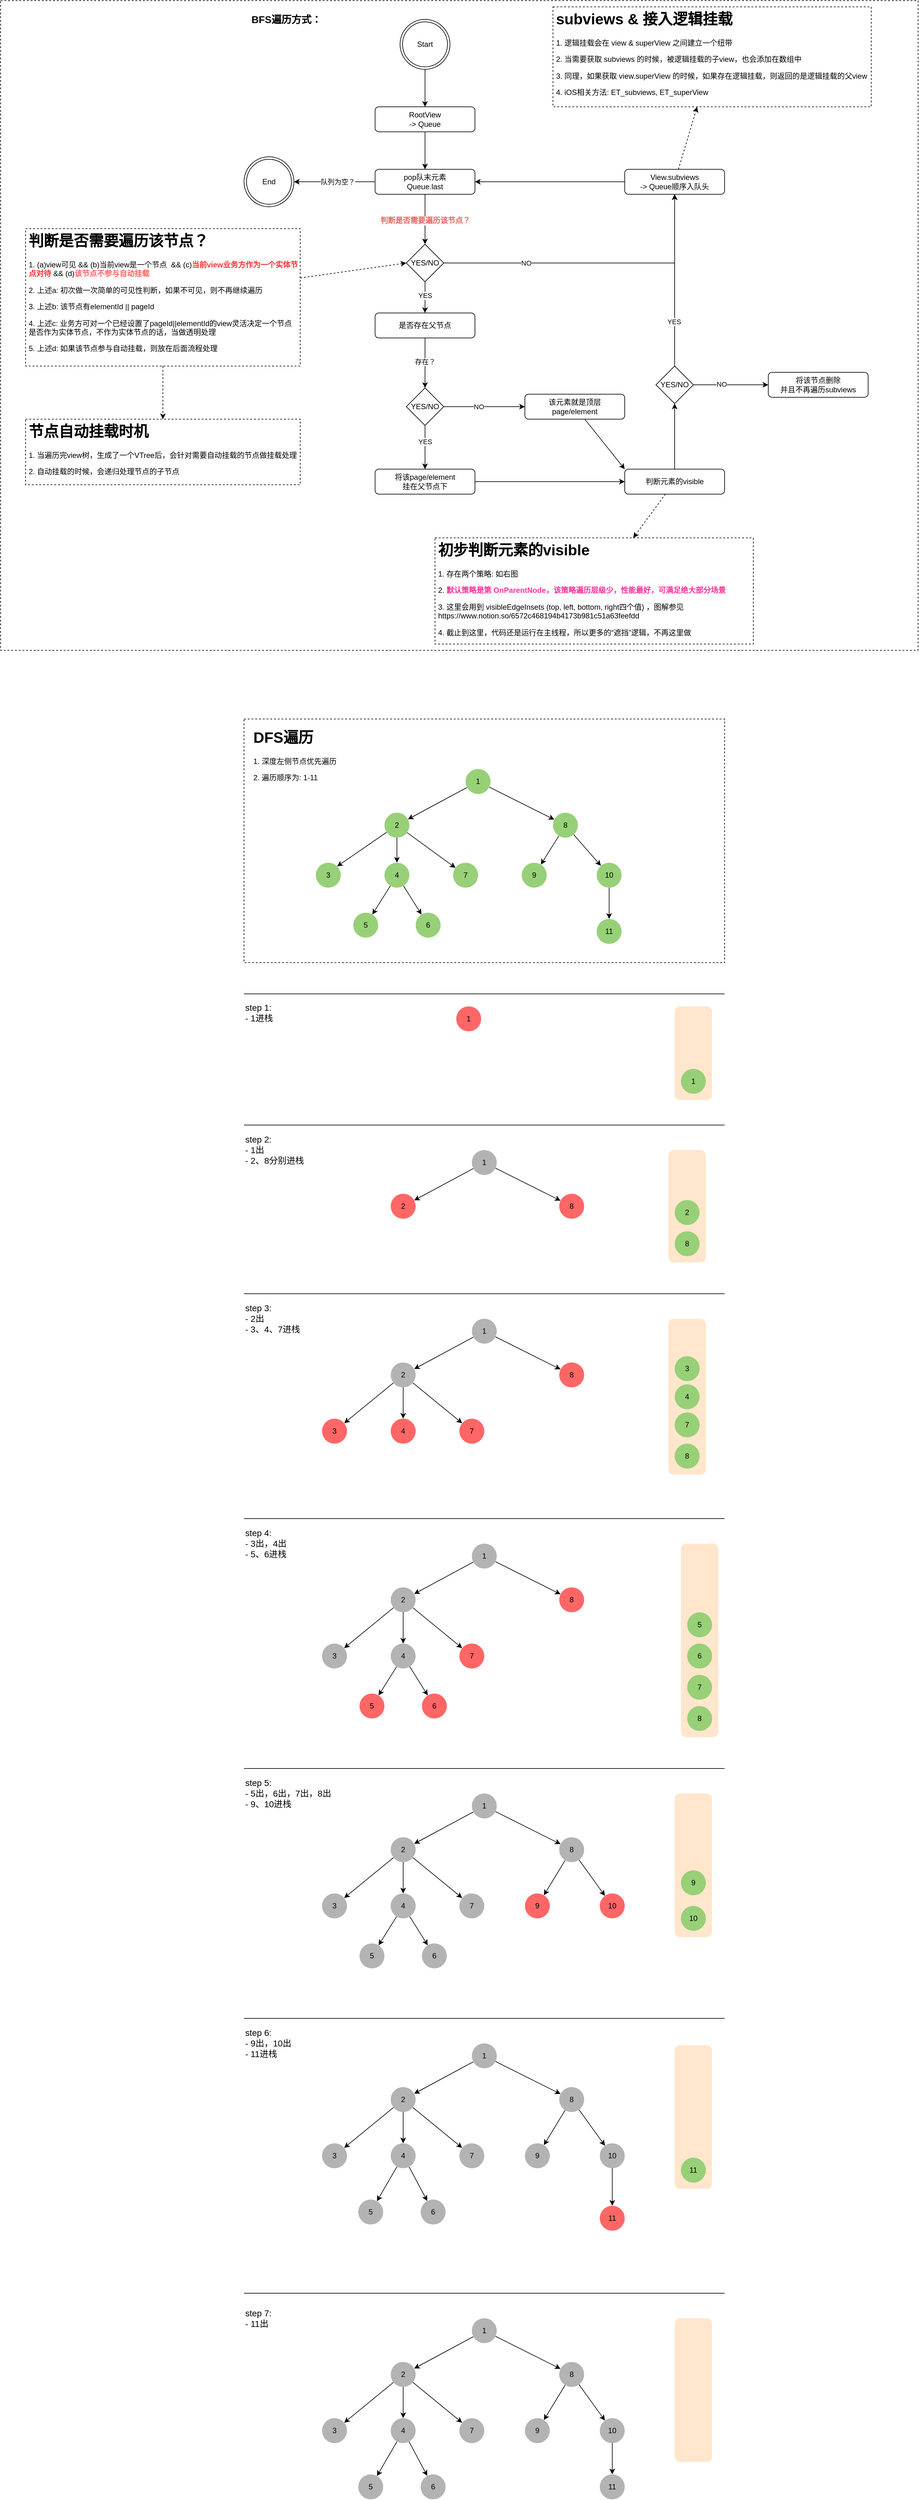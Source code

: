 <mxfile version="14.6.13" type="device"><diagram id="VYMUzPChVgCTFLQNsk6v" name="Page-1"><mxGraphModel dx="3303" dy="2355" grid="1" gridSize="10" guides="1" tooltips="1" connect="1" arrows="1" fold="1" page="1" pageScale="1" pageWidth="827" pageHeight="1169" math="0" shadow="0"><root><mxCell id="0"/><mxCell id="1" parent="0"/><mxCell id="X-afQIg4pQ0t8MWOkV9--18" value="" style="rounded=1;whiteSpace=wrap;html=1;strokeColor=none;fillColor=#FFE6CC;" parent="1" vertex="1"><mxGeometry x="730" y="2520" width="60" height="230" as="geometry"/></mxCell><mxCell id="X-afQIg4pQ0t8MWOkV9--4" value="" style="rounded=1;whiteSpace=wrap;html=1;strokeColor=none;fillColor=#FFE6CC;" parent="1" vertex="1"><mxGeometry x="740" y="2120" width="60" height="310" as="geometry"/></mxCell><mxCell id="X-afQIg4pQ0t8MWOkV9--3" value="" style="rounded=1;whiteSpace=wrap;html=1;strokeColor=none;fillColor=#FFE6CC;" parent="1" vertex="1"><mxGeometry x="720" y="1760" width="60" height="250" as="geometry"/></mxCell><mxCell id="cyA3pmxKQOGwFD6kIu9t-293" value="" style="rounded=0;whiteSpace=wrap;html=1;dashed=1;strokeColor=#000000;fillColor=none;" parent="1" vertex="1"><mxGeometry x="-350" y="-350" width="1470" height="1040" as="geometry"/></mxCell><mxCell id="cyA3pmxKQOGwFD6kIu9t-270" value="" style="rounded=0;whiteSpace=wrap;html=1;dashed=1;strokeColor=#000000;fillColor=none;" parent="1" vertex="1"><mxGeometry x="40" y="800" width="770" height="390" as="geometry"/></mxCell><mxCell id="CzlUhov0SnCZU1POkyCt-3" style="edgeStyle=orthogonalEdgeStyle;rounded=0;orthogonalLoop=1;jettySize=auto;html=1;" parent="1" source="CzlUhov0SnCZU1POkyCt-1" target="CzlUhov0SnCZU1POkyCt-2" edge="1"><mxGeometry relative="1" as="geometry"/></mxCell><mxCell id="CzlUhov0SnCZU1POkyCt-1" value="Start" style="ellipse;shape=doubleEllipse;whiteSpace=wrap;html=1;aspect=fixed;" parent="1" vertex="1"><mxGeometry x="290" y="-320" width="80" height="80" as="geometry"/></mxCell><mxCell id="CzlUhov0SnCZU1POkyCt-9" style="edgeStyle=orthogonalEdgeStyle;rounded=0;orthogonalLoop=1;jettySize=auto;html=1;" parent="1" source="CzlUhov0SnCZU1POkyCt-2" target="CzlUhov0SnCZU1POkyCt-4" edge="1"><mxGeometry relative="1" as="geometry"/></mxCell><mxCell id="CzlUhov0SnCZU1POkyCt-2" value="RootView&lt;br&gt;-&amp;gt; Queue" style="rounded=1;whiteSpace=wrap;html=1;" parent="1" vertex="1"><mxGeometry x="250" y="-180" width="160" height="40" as="geometry"/></mxCell><mxCell id="CzlUhov0SnCZU1POkyCt-7" style="edgeStyle=orthogonalEdgeStyle;rounded=0;orthogonalLoop=1;jettySize=auto;html=1;" parent="1" source="CzlUhov0SnCZU1POkyCt-4" target="CzlUhov0SnCZU1POkyCt-6" edge="1"><mxGeometry relative="1" as="geometry"/></mxCell><mxCell id="CzlUhov0SnCZU1POkyCt-8" value="&lt;span style=&quot;font-size: 12px ; font-family: &amp;#34;helvetica&amp;#34; ; background-color: rgb(248 , 249 , 250)&quot;&gt;&lt;b&gt;&lt;font color=&quot;#ea6b66&quot;&gt;判断是否需要遍历该节点？&lt;/font&gt;&lt;/b&gt;&lt;/span&gt;" style="edgeLabel;html=1;align=center;verticalAlign=middle;resizable=0;points=[];" parent="CzlUhov0SnCZU1POkyCt-7" vertex="1" connectable="0"><mxGeometry x="-0.164" y="-1" relative="1" as="geometry"><mxPoint x="1" y="8" as="offset"/></mxGeometry></mxCell><mxCell id="CzlUhov0SnCZU1POkyCt-36" style="edgeStyle=elbowEdgeStyle;rounded=0;orthogonalLoop=1;jettySize=auto;elbow=vertical;html=1;" parent="1" source="CzlUhov0SnCZU1POkyCt-4" target="CzlUhov0SnCZU1POkyCt-35" edge="1"><mxGeometry relative="1" as="geometry"/></mxCell><mxCell id="CzlUhov0SnCZU1POkyCt-37" value="队列为空？" style="edgeLabel;html=1;align=center;verticalAlign=middle;resizable=0;points=[];" parent="CzlUhov0SnCZU1POkyCt-36" vertex="1" connectable="0"><mxGeometry x="0.251" relative="1" as="geometry"><mxPoint x="21.67" y="-0.33" as="offset"/></mxGeometry></mxCell><mxCell id="CzlUhov0SnCZU1POkyCt-4" value="pop队末元素&lt;br&gt;Queue.last" style="rounded=1;whiteSpace=wrap;html=1;" parent="1" vertex="1"><mxGeometry x="250" y="-80" width="160" height="40" as="geometry"/></mxCell><mxCell id="CzlUhov0SnCZU1POkyCt-11" style="rounded=0;orthogonalLoop=1;jettySize=auto;html=1;edgeStyle=elbowEdgeStyle;elbow=vertical;entryX=0.5;entryY=0;entryDx=0;entryDy=0;" parent="1" source="CzlUhov0SnCZU1POkyCt-6" target="CzlUhov0SnCZU1POkyCt-20" edge="1"><mxGeometry relative="1" as="geometry"><mxPoint x="330" y="150" as="targetPoint"/></mxGeometry></mxCell><mxCell id="CzlUhov0SnCZU1POkyCt-12" value="YES" style="edgeLabel;html=1;align=center;verticalAlign=middle;resizable=0;points=[];" parent="CzlUhov0SnCZU1POkyCt-11" vertex="1" connectable="0"><mxGeometry x="-0.114" relative="1" as="geometry"><mxPoint as="offset"/></mxGeometry></mxCell><mxCell id="CzlUhov0SnCZU1POkyCt-52" style="edgeStyle=orthogonalEdgeStyle;rounded=0;orthogonalLoop=1;jettySize=auto;elbow=vertical;html=1;" parent="1" source="CzlUhov0SnCZU1POkyCt-6" target="CzlUhov0SnCZU1POkyCt-16" edge="1"><mxGeometry relative="1" as="geometry"/></mxCell><mxCell id="CzlUhov0SnCZU1POkyCt-53" value="NO" style="edgeLabel;html=1;align=center;verticalAlign=middle;resizable=0;points=[];" parent="CzlUhov0SnCZU1POkyCt-52" vertex="1" connectable="0"><mxGeometry x="-0.453" y="1" relative="1" as="geometry"><mxPoint y="1" as="offset"/></mxGeometry></mxCell><mxCell id="CzlUhov0SnCZU1POkyCt-6" value="YES/NO" style="rhombus;whiteSpace=wrap;html=1;" parent="1" vertex="1"><mxGeometry x="300" y="40" width="60" height="60" as="geometry"/></mxCell><mxCell id="CzlUhov0SnCZU1POkyCt-27" style="edgeStyle=elbowEdgeStyle;rounded=0;orthogonalLoop=1;jettySize=auto;elbow=vertical;html=1;" parent="1" source="CzlUhov0SnCZU1POkyCt-16" target="CzlUhov0SnCZU1POkyCt-4" edge="1"><mxGeometry relative="1" as="geometry"/></mxCell><mxCell id="cyA3pmxKQOGwFD6kIu9t-274" style="edgeStyle=none;rounded=0;orthogonalLoop=1;jettySize=auto;html=1;dashed=1;" parent="1" source="CzlUhov0SnCZU1POkyCt-16" target="cyA3pmxKQOGwFD6kIu9t-273" edge="1"><mxGeometry relative="1" as="geometry"/></mxCell><mxCell id="CzlUhov0SnCZU1POkyCt-16" value="View.subviews&lt;br&gt;-&amp;gt; Queue顺序入队头" style="rounded=1;whiteSpace=wrap;html=1;" parent="1" vertex="1"><mxGeometry x="650" y="-80" width="160" height="40" as="geometry"/></mxCell><mxCell id="CzlUhov0SnCZU1POkyCt-22" style="edgeStyle=elbowEdgeStyle;rounded=0;orthogonalLoop=1;jettySize=auto;elbow=horizontal;html=1;" parent="1" source="CzlUhov0SnCZU1POkyCt-20" target="CzlUhov0SnCZU1POkyCt-21" edge="1"><mxGeometry relative="1" as="geometry"/></mxCell><mxCell id="CzlUhov0SnCZU1POkyCt-24" value="存在？" style="edgeLabel;html=1;align=center;verticalAlign=middle;resizable=0;points=[];" parent="CzlUhov0SnCZU1POkyCt-22" vertex="1" connectable="0"><mxGeometry x="-0.276" relative="1" as="geometry"><mxPoint x="-0.03" y="8.62" as="offset"/></mxGeometry></mxCell><mxCell id="CzlUhov0SnCZU1POkyCt-20" value="是否存在父节点" style="rounded=1;whiteSpace=wrap;html=1;" parent="1" vertex="1"><mxGeometry x="250" y="150" width="160" height="40" as="geometry"/></mxCell><mxCell id="CzlUhov0SnCZU1POkyCt-26" style="edgeStyle=elbowEdgeStyle;rounded=0;orthogonalLoop=1;jettySize=auto;elbow=vertical;html=1;" parent="1" source="CzlUhov0SnCZU1POkyCt-21" target="CzlUhov0SnCZU1POkyCt-25" edge="1"><mxGeometry relative="1" as="geometry"/></mxCell><mxCell id="CzlUhov0SnCZU1POkyCt-30" value="YES" style="edgeLabel;html=1;align=center;verticalAlign=middle;resizable=0;points=[];" parent="CzlUhov0SnCZU1POkyCt-26" vertex="1" connectable="0"><mxGeometry x="-0.379" y="1" relative="1" as="geometry"><mxPoint x="-1" y="4.14" as="offset"/></mxGeometry></mxCell><mxCell id="CzlUhov0SnCZU1POkyCt-31" style="edgeStyle=elbowEdgeStyle;rounded=0;orthogonalLoop=1;jettySize=auto;elbow=vertical;html=1;" parent="1" source="CzlUhov0SnCZU1POkyCt-21" target="CzlUhov0SnCZU1POkyCt-28" edge="1"><mxGeometry relative="1" as="geometry"/></mxCell><mxCell id="CzlUhov0SnCZU1POkyCt-32" value="NO" style="edgeLabel;html=1;align=center;verticalAlign=middle;resizable=0;points=[];" parent="CzlUhov0SnCZU1POkyCt-31" vertex="1" connectable="0"><mxGeometry x="-0.149" y="-2" relative="1" as="geometry"><mxPoint y="-2" as="offset"/></mxGeometry></mxCell><mxCell id="CzlUhov0SnCZU1POkyCt-21" value="YES/NO" style="rhombus;whiteSpace=wrap;html=1;" parent="1" vertex="1"><mxGeometry x="300" y="270" width="60" height="60" as="geometry"/></mxCell><mxCell id="cyA3pmxKQOGwFD6kIu9t-277" style="edgeStyle=none;rounded=0;orthogonalLoop=1;jettySize=auto;html=1;" parent="1" source="CzlUhov0SnCZU1POkyCt-25" target="cyA3pmxKQOGwFD6kIu9t-275" edge="1"><mxGeometry relative="1" as="geometry"/></mxCell><mxCell id="CzlUhov0SnCZU1POkyCt-25" value="将该page/element&lt;br&gt;挂在父节点下" style="rounded=1;whiteSpace=wrap;html=1;" parent="1" vertex="1"><mxGeometry x="250" y="400" width="160" height="40" as="geometry"/></mxCell><mxCell id="cyA3pmxKQOGwFD6kIu9t-278" style="rounded=0;orthogonalLoop=1;jettySize=auto;html=1;entryX=0;entryY=0;entryDx=0;entryDy=0;" parent="1" source="CzlUhov0SnCZU1POkyCt-28" target="cyA3pmxKQOGwFD6kIu9t-275" edge="1"><mxGeometry relative="1" as="geometry"/></mxCell><mxCell id="CzlUhov0SnCZU1POkyCt-28" value="该元素就是顶层&lt;br&gt;page/element" style="rounded=1;whiteSpace=wrap;html=1;" parent="1" vertex="1"><mxGeometry x="490" y="280" width="160" height="40" as="geometry"/></mxCell><mxCell id="CzlUhov0SnCZU1POkyCt-35" value="End" style="ellipse;shape=doubleEllipse;whiteSpace=wrap;html=1;aspect=fixed;" parent="1" vertex="1"><mxGeometry x="40" y="-100" width="80" height="80" as="geometry"/></mxCell><mxCell id="cyA3pmxKQOGwFD6kIu9t-1" value="&lt;b&gt;&lt;font style=&quot;font-size: 16px&quot;&gt;BFS遍历方式：&lt;/font&gt;&lt;/b&gt;" style="text;html=1;strokeColor=none;fillColor=none;align=left;verticalAlign=middle;whiteSpace=wrap;rounded=0;" parent="1" vertex="1"><mxGeometry x="50" y="-340" width="140" height="40" as="geometry"/></mxCell><mxCell id="cyA3pmxKQOGwFD6kIu9t-2" value="1" style="ellipse;whiteSpace=wrap;html=1;aspect=fixed;strokeColor=none;fillColor=#FF6666;" parent="1" vertex="1"><mxGeometry x="380" y="1260" width="40" height="40" as="geometry"/></mxCell><mxCell id="cyA3pmxKQOGwFD6kIu9t-7" value="&lt;font style=&quot;font-size: 14px&quot;&gt;step 1:&amp;nbsp; &lt;br&gt;- 1进栈&lt;/font&gt;" style="text;html=1;fillColor=none;align=left;verticalAlign=middle;whiteSpace=wrap;rounded=0;dashed=1;" parent="1" vertex="1"><mxGeometry x="40" y="1250" width="140" height="40" as="geometry"/></mxCell><mxCell id="cyA3pmxKQOGwFD6kIu9t-19" style="rounded=0;orthogonalLoop=1;jettySize=auto;html=1;" parent="1" source="cyA3pmxKQOGwFD6kIu9t-8" target="cyA3pmxKQOGwFD6kIu9t-9" edge="1"><mxGeometry relative="1" as="geometry"/></mxCell><mxCell id="cyA3pmxKQOGwFD6kIu9t-20" style="edgeStyle=none;rounded=0;orthogonalLoop=1;jettySize=auto;html=1;" parent="1" source="cyA3pmxKQOGwFD6kIu9t-8" target="cyA3pmxKQOGwFD6kIu9t-10" edge="1"><mxGeometry relative="1" as="geometry"/></mxCell><mxCell id="cyA3pmxKQOGwFD6kIu9t-8" value="1" style="ellipse;whiteSpace=wrap;html=1;aspect=fixed;strokeColor=none;fillColor=#97D077;" parent="1" vertex="1"><mxGeometry x="395" y="880" width="40" height="40" as="geometry"/></mxCell><mxCell id="cyA3pmxKQOGwFD6kIu9t-21" style="edgeStyle=none;rounded=0;orthogonalLoop=1;jettySize=auto;html=1;entryX=1;entryY=0;entryDx=0;entryDy=0;" parent="1" source="cyA3pmxKQOGwFD6kIu9t-9" target="cyA3pmxKQOGwFD6kIu9t-11" edge="1"><mxGeometry relative="1" as="geometry"/></mxCell><mxCell id="cyA3pmxKQOGwFD6kIu9t-22" style="edgeStyle=none;rounded=0;orthogonalLoop=1;jettySize=auto;html=1;entryX=0.5;entryY=0;entryDx=0;entryDy=0;" parent="1" source="cyA3pmxKQOGwFD6kIu9t-9" target="cyA3pmxKQOGwFD6kIu9t-12" edge="1"><mxGeometry relative="1" as="geometry"/></mxCell><mxCell id="cyA3pmxKQOGwFD6kIu9t-23" style="edgeStyle=none;rounded=0;orthogonalLoop=1;jettySize=auto;html=1;" parent="1" source="cyA3pmxKQOGwFD6kIu9t-9" target="cyA3pmxKQOGwFD6kIu9t-13" edge="1"><mxGeometry relative="1" as="geometry"/></mxCell><mxCell id="cyA3pmxKQOGwFD6kIu9t-9" value="2" style="ellipse;whiteSpace=wrap;html=1;aspect=fixed;strokeColor=none;fillColor=#97D077;" parent="1" vertex="1"><mxGeometry x="265" y="950" width="40" height="40" as="geometry"/></mxCell><mxCell id="cyA3pmxKQOGwFD6kIu9t-24" style="edgeStyle=none;rounded=0;orthogonalLoop=1;jettySize=auto;html=1;" parent="1" source="cyA3pmxKQOGwFD6kIu9t-10" target="cyA3pmxKQOGwFD6kIu9t-14" edge="1"><mxGeometry relative="1" as="geometry"/></mxCell><mxCell id="cyA3pmxKQOGwFD6kIu9t-25" style="edgeStyle=none;rounded=0;orthogonalLoop=1;jettySize=auto;html=1;" parent="1" source="cyA3pmxKQOGwFD6kIu9t-10" target="cyA3pmxKQOGwFD6kIu9t-15" edge="1"><mxGeometry relative="1" as="geometry"/></mxCell><mxCell id="cyA3pmxKQOGwFD6kIu9t-10" value="8" style="ellipse;whiteSpace=wrap;html=1;aspect=fixed;strokeColor=none;fillColor=#97D077;" parent="1" vertex="1"><mxGeometry x="535" y="950" width="40" height="40" as="geometry"/></mxCell><mxCell id="cyA3pmxKQOGwFD6kIu9t-11" value="3" style="ellipse;whiteSpace=wrap;html=1;aspect=fixed;strokeColor=none;fillColor=#97D077;" parent="1" vertex="1"><mxGeometry x="155" y="1030" width="40" height="40" as="geometry"/></mxCell><mxCell id="cyA3pmxKQOGwFD6kIu9t-26" style="edgeStyle=none;rounded=0;orthogonalLoop=1;jettySize=auto;html=1;" parent="1" source="cyA3pmxKQOGwFD6kIu9t-12" target="cyA3pmxKQOGwFD6kIu9t-16" edge="1"><mxGeometry relative="1" as="geometry"/></mxCell><mxCell id="cyA3pmxKQOGwFD6kIu9t-28" style="edgeStyle=none;rounded=0;orthogonalLoop=1;jettySize=auto;html=1;" parent="1" source="cyA3pmxKQOGwFD6kIu9t-12" target="cyA3pmxKQOGwFD6kIu9t-17" edge="1"><mxGeometry relative="1" as="geometry"/></mxCell><mxCell id="cyA3pmxKQOGwFD6kIu9t-12" value="4" style="ellipse;whiteSpace=wrap;html=1;aspect=fixed;strokeColor=none;fillColor=#97D077;" parent="1" vertex="1"><mxGeometry x="265" y="1030" width="40" height="40" as="geometry"/></mxCell><mxCell id="cyA3pmxKQOGwFD6kIu9t-13" value="7" style="ellipse;whiteSpace=wrap;html=1;aspect=fixed;strokeColor=none;fillColor=#97D077;" parent="1" vertex="1"><mxGeometry x="375" y="1030" width="40" height="40" as="geometry"/></mxCell><mxCell id="cyA3pmxKQOGwFD6kIu9t-14" value="9" style="ellipse;whiteSpace=wrap;html=1;aspect=fixed;strokeColor=none;fillColor=#97D077;" parent="1" vertex="1"><mxGeometry x="485" y="1030" width="40" height="40" as="geometry"/></mxCell><mxCell id="cyA3pmxKQOGwFD6kIu9t-29" style="edgeStyle=none;rounded=0;orthogonalLoop=1;jettySize=auto;html=1;" parent="1" source="cyA3pmxKQOGwFD6kIu9t-15" target="cyA3pmxKQOGwFD6kIu9t-18" edge="1"><mxGeometry relative="1" as="geometry"/></mxCell><mxCell id="cyA3pmxKQOGwFD6kIu9t-15" value="10" style="ellipse;whiteSpace=wrap;html=1;aspect=fixed;strokeColor=none;fillColor=#97D077;" parent="1" vertex="1"><mxGeometry x="605" y="1030" width="40" height="40" as="geometry"/></mxCell><mxCell id="cyA3pmxKQOGwFD6kIu9t-16" value="5" style="ellipse;whiteSpace=wrap;html=1;aspect=fixed;strokeColor=none;fillColor=#97D077;" parent="1" vertex="1"><mxGeometry x="215" y="1110" width="40" height="40" as="geometry"/></mxCell><mxCell id="cyA3pmxKQOGwFD6kIu9t-17" value="6" style="ellipse;whiteSpace=wrap;html=1;aspect=fixed;strokeColor=none;fillColor=#97D077;" parent="1" vertex="1"><mxGeometry x="315" y="1110" width="40" height="40" as="geometry"/></mxCell><mxCell id="cyA3pmxKQOGwFD6kIu9t-18" value="11" style="ellipse;whiteSpace=wrap;html=1;aspect=fixed;strokeColor=none;fillColor=#97D077;" parent="1" vertex="1"><mxGeometry x="605" y="1120" width="40" height="40" as="geometry"/></mxCell><mxCell id="cyA3pmxKQOGwFD6kIu9t-30" value="" style="endArrow=none;html=1;" parent="1" edge="1"><mxGeometry width="50" height="50" relative="1" as="geometry"><mxPoint x="40" y="1240" as="sourcePoint"/><mxPoint x="810" y="1240" as="targetPoint"/></mxGeometry></mxCell><mxCell id="cyA3pmxKQOGwFD6kIu9t-32" value="" style="rounded=1;whiteSpace=wrap;html=1;strokeColor=none;fillColor=#FFE6CC;" parent="1" vertex="1"><mxGeometry x="720" y="1490" width="60" height="180" as="geometry"/></mxCell><mxCell id="cyA3pmxKQOGwFD6kIu9t-34" value="&lt;font style=&quot;font-size: 14px&quot;&gt;step 2:&amp;nbsp; &lt;br&gt;- 1出&lt;br&gt;- 2、8分别进栈&lt;/font&gt;" style="text;html=1;fillColor=none;align=left;verticalAlign=middle;whiteSpace=wrap;rounded=0;dashed=1;" parent="1" vertex="1"><mxGeometry x="40" y="1460" width="140" height="60" as="geometry"/></mxCell><mxCell id="cyA3pmxKQOGwFD6kIu9t-35" value="" style="endArrow=none;html=1;" parent="1" edge="1"><mxGeometry width="50" height="50" relative="1" as="geometry"><mxPoint x="40" y="1450" as="sourcePoint"/><mxPoint x="810" y="1450" as="targetPoint"/></mxGeometry></mxCell><mxCell id="cyA3pmxKQOGwFD6kIu9t-36" style="rounded=0;orthogonalLoop=1;jettySize=auto;html=1;" parent="1" source="cyA3pmxKQOGwFD6kIu9t-38" target="cyA3pmxKQOGwFD6kIu9t-42" edge="1"><mxGeometry relative="1" as="geometry"/></mxCell><mxCell id="cyA3pmxKQOGwFD6kIu9t-37" style="edgeStyle=none;rounded=0;orthogonalLoop=1;jettySize=auto;html=1;" parent="1" source="cyA3pmxKQOGwFD6kIu9t-38" target="cyA3pmxKQOGwFD6kIu9t-45" edge="1"><mxGeometry relative="1" as="geometry"/></mxCell><mxCell id="cyA3pmxKQOGwFD6kIu9t-38" value="1" style="ellipse;whiteSpace=wrap;html=1;aspect=fixed;strokeColor=none;fillColor=#B3B3B3;" parent="1" vertex="1"><mxGeometry x="405" y="1490" width="40" height="40" as="geometry"/></mxCell><mxCell id="cyA3pmxKQOGwFD6kIu9t-42" value="2" style="ellipse;whiteSpace=wrap;html=1;aspect=fixed;strokeColor=none;fillColor=#FF6666;" parent="1" vertex="1"><mxGeometry x="275" y="1560" width="40" height="40" as="geometry"/></mxCell><mxCell id="cyA3pmxKQOGwFD6kIu9t-45" value="8" style="ellipse;whiteSpace=wrap;html=1;aspect=fixed;strokeColor=none;fillColor=#FF6666;" parent="1" vertex="1"><mxGeometry x="545" y="1560" width="40" height="40" as="geometry"/></mxCell><mxCell id="cyA3pmxKQOGwFD6kIu9t-57" value="2" style="ellipse;whiteSpace=wrap;html=1;aspect=fixed;strokeColor=none;fillColor=#97D077;" parent="1" vertex="1"><mxGeometry x="730" y="1570" width="40" height="40" as="geometry"/></mxCell><mxCell id="cyA3pmxKQOGwFD6kIu9t-58" value="8" style="ellipse;whiteSpace=wrap;html=1;aspect=fixed;strokeColor=none;fillColor=#97D077;" parent="1" vertex="1"><mxGeometry x="730" y="1620" width="40" height="40" as="geometry"/></mxCell><mxCell id="cyA3pmxKQOGwFD6kIu9t-60" value="&lt;font style=&quot;font-size: 14px&quot;&gt;step 3:&amp;nbsp; &lt;br&gt;- 2出&lt;br&gt;- 3、4、7进栈&lt;/font&gt;" style="text;html=1;fillColor=none;align=left;verticalAlign=middle;whiteSpace=wrap;rounded=0;dashed=1;" parent="1" vertex="1"><mxGeometry x="40" y="1730" width="140" height="60" as="geometry"/></mxCell><mxCell id="cyA3pmxKQOGwFD6kIu9t-61" value="" style="endArrow=none;html=1;" parent="1" edge="1"><mxGeometry width="50" height="50" relative="1" as="geometry"><mxPoint x="40" y="1720" as="sourcePoint"/><mxPoint x="810" y="1720" as="targetPoint"/></mxGeometry></mxCell><mxCell id="cyA3pmxKQOGwFD6kIu9t-62" style="rounded=0;orthogonalLoop=1;jettySize=auto;html=1;" parent="1" source="cyA3pmxKQOGwFD6kIu9t-64" target="cyA3pmxKQOGwFD6kIu9t-65" edge="1"><mxGeometry relative="1" as="geometry"/></mxCell><mxCell id="cyA3pmxKQOGwFD6kIu9t-63" style="edgeStyle=none;rounded=0;orthogonalLoop=1;jettySize=auto;html=1;" parent="1" source="cyA3pmxKQOGwFD6kIu9t-64" target="cyA3pmxKQOGwFD6kIu9t-66" edge="1"><mxGeometry relative="1" as="geometry"/></mxCell><mxCell id="cyA3pmxKQOGwFD6kIu9t-64" value="1" style="ellipse;whiteSpace=wrap;html=1;aspect=fixed;strokeColor=none;fillColor=#B3B3B3;" parent="1" vertex="1"><mxGeometry x="405" y="1760" width="40" height="40" as="geometry"/></mxCell><mxCell id="cyA3pmxKQOGwFD6kIu9t-72" style="edgeStyle=none;rounded=0;orthogonalLoop=1;jettySize=auto;html=1;" parent="1" source="cyA3pmxKQOGwFD6kIu9t-65" target="cyA3pmxKQOGwFD6kIu9t-70" edge="1"><mxGeometry relative="1" as="geometry"/></mxCell><mxCell id="cyA3pmxKQOGwFD6kIu9t-73" style="edgeStyle=none;rounded=0;orthogonalLoop=1;jettySize=auto;html=1;" parent="1" source="cyA3pmxKQOGwFD6kIu9t-65" target="cyA3pmxKQOGwFD6kIu9t-69" edge="1"><mxGeometry relative="1" as="geometry"/></mxCell><mxCell id="cyA3pmxKQOGwFD6kIu9t-74" style="edgeStyle=none;rounded=0;orthogonalLoop=1;jettySize=auto;html=1;" parent="1" source="cyA3pmxKQOGwFD6kIu9t-65" target="cyA3pmxKQOGwFD6kIu9t-71" edge="1"><mxGeometry relative="1" as="geometry"/></mxCell><mxCell id="cyA3pmxKQOGwFD6kIu9t-65" value="2" style="ellipse;whiteSpace=wrap;html=1;aspect=fixed;strokeColor=none;fillColor=#B3B3B3;" parent="1" vertex="1"><mxGeometry x="275" y="1830" width="40" height="40" as="geometry"/></mxCell><mxCell id="cyA3pmxKQOGwFD6kIu9t-66" value="8" style="ellipse;whiteSpace=wrap;html=1;aspect=fixed;strokeColor=none;fillColor=#FF6666;" parent="1" vertex="1"><mxGeometry x="545" y="1830" width="40" height="40" as="geometry"/></mxCell><mxCell id="cyA3pmxKQOGwFD6kIu9t-68" value="8" style="ellipse;whiteSpace=wrap;html=1;aspect=fixed;strokeColor=none;fillColor=#97D077;" parent="1" vertex="1"><mxGeometry x="730" y="1960" width="40" height="40" as="geometry"/></mxCell><mxCell id="cyA3pmxKQOGwFD6kIu9t-69" value="3" style="ellipse;whiteSpace=wrap;html=1;aspect=fixed;strokeColor=none;fillColor=#FF6666;" parent="1" vertex="1"><mxGeometry x="165" y="1920" width="40" height="40" as="geometry"/></mxCell><mxCell id="cyA3pmxKQOGwFD6kIu9t-70" value="4" style="ellipse;whiteSpace=wrap;html=1;aspect=fixed;strokeColor=none;fillColor=#FF6666;" parent="1" vertex="1"><mxGeometry x="275" y="1920" width="40" height="40" as="geometry"/></mxCell><mxCell id="cyA3pmxKQOGwFD6kIu9t-71" value="7" style="ellipse;whiteSpace=wrap;html=1;aspect=fixed;strokeColor=none;fillColor=#FF6666;" parent="1" vertex="1"><mxGeometry x="385" y="1920" width="40" height="40" as="geometry"/></mxCell><mxCell id="cyA3pmxKQOGwFD6kIu9t-75" value="3" style="ellipse;whiteSpace=wrap;html=1;aspect=fixed;strokeColor=none;fillColor=#97D077;" parent="1" vertex="1"><mxGeometry x="730" y="1820" width="40" height="40" as="geometry"/></mxCell><mxCell id="cyA3pmxKQOGwFD6kIu9t-76" value="4" style="ellipse;whiteSpace=wrap;html=1;aspect=fixed;strokeColor=none;fillColor=#97D077;" parent="1" vertex="1"><mxGeometry x="730" y="1865" width="40" height="40" as="geometry"/></mxCell><mxCell id="cyA3pmxKQOGwFD6kIu9t-77" value="7" style="ellipse;whiteSpace=wrap;html=1;aspect=fixed;strokeColor=none;fillColor=#97D077;" parent="1" vertex="1"><mxGeometry x="730" y="1910" width="40" height="40" as="geometry"/></mxCell><mxCell id="cyA3pmxKQOGwFD6kIu9t-80" value="&lt;font style=&quot;font-size: 14px&quot;&gt;step 4:&amp;nbsp; &lt;br&gt;- 3出，4出&lt;br&gt;- 5、6进栈&lt;/font&gt;" style="text;html=1;fillColor=none;align=left;verticalAlign=middle;whiteSpace=wrap;rounded=0;dashed=1;" parent="1" vertex="1"><mxGeometry x="40" y="2090" width="140" height="60" as="geometry"/></mxCell><mxCell id="cyA3pmxKQOGwFD6kIu9t-81" value="" style="endArrow=none;html=1;" parent="1" edge="1"><mxGeometry width="50" height="50" relative="1" as="geometry"><mxPoint x="40" y="2080" as="sourcePoint"/><mxPoint x="810" y="2080" as="targetPoint"/></mxGeometry></mxCell><mxCell id="cyA3pmxKQOGwFD6kIu9t-82" style="rounded=0;orthogonalLoop=1;jettySize=auto;html=1;" parent="1" source="cyA3pmxKQOGwFD6kIu9t-84" target="cyA3pmxKQOGwFD6kIu9t-88" edge="1"><mxGeometry relative="1" as="geometry"/></mxCell><mxCell id="cyA3pmxKQOGwFD6kIu9t-83" style="edgeStyle=none;rounded=0;orthogonalLoop=1;jettySize=auto;html=1;" parent="1" source="cyA3pmxKQOGwFD6kIu9t-84" target="cyA3pmxKQOGwFD6kIu9t-89" edge="1"><mxGeometry relative="1" as="geometry"/></mxCell><mxCell id="cyA3pmxKQOGwFD6kIu9t-84" value="1" style="ellipse;whiteSpace=wrap;html=1;aspect=fixed;strokeColor=none;fillColor=#B3B3B3;" parent="1" vertex="1"><mxGeometry x="405" y="2120" width="40" height="40" as="geometry"/></mxCell><mxCell id="cyA3pmxKQOGwFD6kIu9t-85" style="edgeStyle=none;rounded=0;orthogonalLoop=1;jettySize=auto;html=1;" parent="1" source="cyA3pmxKQOGwFD6kIu9t-88" target="cyA3pmxKQOGwFD6kIu9t-92" edge="1"><mxGeometry relative="1" as="geometry"/></mxCell><mxCell id="cyA3pmxKQOGwFD6kIu9t-86" style="edgeStyle=none;rounded=0;orthogonalLoop=1;jettySize=auto;html=1;" parent="1" source="cyA3pmxKQOGwFD6kIu9t-88" target="cyA3pmxKQOGwFD6kIu9t-91" edge="1"><mxGeometry relative="1" as="geometry"/></mxCell><mxCell id="cyA3pmxKQOGwFD6kIu9t-87" style="edgeStyle=none;rounded=0;orthogonalLoop=1;jettySize=auto;html=1;" parent="1" source="cyA3pmxKQOGwFD6kIu9t-88" target="cyA3pmxKQOGwFD6kIu9t-93" edge="1"><mxGeometry relative="1" as="geometry"/></mxCell><mxCell id="cyA3pmxKQOGwFD6kIu9t-88" value="2" style="ellipse;whiteSpace=wrap;html=1;aspect=fixed;strokeColor=none;fillColor=#B3B3B3;" parent="1" vertex="1"><mxGeometry x="275" y="2190" width="40" height="40" as="geometry"/></mxCell><mxCell id="cyA3pmxKQOGwFD6kIu9t-89" value="8" style="ellipse;whiteSpace=wrap;html=1;aspect=fixed;strokeColor=none;fillColor=#FF6666;" parent="1" vertex="1"><mxGeometry x="545" y="2190" width="40" height="40" as="geometry"/></mxCell><mxCell id="cyA3pmxKQOGwFD6kIu9t-91" value="3" style="ellipse;whiteSpace=wrap;html=1;aspect=fixed;strokeColor=none;fillColor=#B3B3B3;" parent="1" vertex="1"><mxGeometry x="165" y="2280" width="40" height="40" as="geometry"/></mxCell><mxCell id="X-afQIg4pQ0t8MWOkV9--7" style="rounded=0;orthogonalLoop=1;jettySize=auto;html=1;" parent="1" source="cyA3pmxKQOGwFD6kIu9t-92" target="X-afQIg4pQ0t8MWOkV9--5" edge="1"><mxGeometry relative="1" as="geometry"/></mxCell><mxCell id="X-afQIg4pQ0t8MWOkV9--8" style="edgeStyle=none;rounded=0;orthogonalLoop=1;jettySize=auto;html=1;" parent="1" source="cyA3pmxKQOGwFD6kIu9t-92" target="X-afQIg4pQ0t8MWOkV9--6" edge="1"><mxGeometry relative="1" as="geometry"/></mxCell><mxCell id="cyA3pmxKQOGwFD6kIu9t-92" value="4" style="ellipse;whiteSpace=wrap;html=1;aspect=fixed;strokeColor=none;fillColor=#B3B3B3;" parent="1" vertex="1"><mxGeometry x="275" y="2280" width="40" height="40" as="geometry"/></mxCell><mxCell id="cyA3pmxKQOGwFD6kIu9t-93" value="7" style="ellipse;whiteSpace=wrap;html=1;aspect=fixed;strokeColor=none;fillColor=#FF6666;" parent="1" vertex="1"><mxGeometry x="385" y="2280" width="40" height="40" as="geometry"/></mxCell><mxCell id="cyA3pmxKQOGwFD6kIu9t-96" value="7" style="ellipse;whiteSpace=wrap;html=1;aspect=fixed;strokeColor=none;fillColor=#97D077;" parent="1" vertex="1"><mxGeometry x="750" y="2330" width="40" height="40" as="geometry"/></mxCell><mxCell id="cyA3pmxKQOGwFD6kIu9t-106" value="6" style="ellipse;whiteSpace=wrap;html=1;aspect=fixed;strokeColor=none;fillColor=#97D077;" parent="1" vertex="1"><mxGeometry x="750" y="2280" width="40" height="40" as="geometry"/></mxCell><mxCell id="cyA3pmxKQOGwFD6kIu9t-107" value="5" style="ellipse;whiteSpace=wrap;html=1;aspect=fixed;strokeColor=none;fillColor=#97D077;" parent="1" vertex="1"><mxGeometry x="750" y="2230" width="40" height="40" as="geometry"/></mxCell><mxCell id="cyA3pmxKQOGwFD6kIu9t-109" value="&lt;font style=&quot;font-size: 14px&quot;&gt;step 5:&amp;nbsp; &lt;br&gt;- 5出，6出，7出，8出&lt;br&gt;- 9、10进栈&lt;br&gt;&lt;/font&gt;" style="text;html=1;fillColor=none;align=left;verticalAlign=middle;whiteSpace=wrap;rounded=0;dashed=1;" parent="1" vertex="1"><mxGeometry x="40" y="2490" width="190" height="60" as="geometry"/></mxCell><mxCell id="cyA3pmxKQOGwFD6kIu9t-110" value="" style="endArrow=none;html=1;" parent="1" edge="1"><mxGeometry width="50" height="50" relative="1" as="geometry"><mxPoint x="40" y="2480" as="sourcePoint"/><mxPoint x="810" y="2480" as="targetPoint"/></mxGeometry></mxCell><mxCell id="cyA3pmxKQOGwFD6kIu9t-111" style="rounded=0;orthogonalLoop=1;jettySize=auto;html=1;" parent="1" source="cyA3pmxKQOGwFD6kIu9t-113" target="cyA3pmxKQOGwFD6kIu9t-117" edge="1"><mxGeometry relative="1" as="geometry"/></mxCell><mxCell id="cyA3pmxKQOGwFD6kIu9t-112" style="edgeStyle=none;rounded=0;orthogonalLoop=1;jettySize=auto;html=1;" parent="1" source="cyA3pmxKQOGwFD6kIu9t-113" target="cyA3pmxKQOGwFD6kIu9t-120" edge="1"><mxGeometry relative="1" as="geometry"/></mxCell><mxCell id="cyA3pmxKQOGwFD6kIu9t-113" value="1" style="ellipse;whiteSpace=wrap;html=1;aspect=fixed;strokeColor=none;fillColor=#B3B3B3;" parent="1" vertex="1"><mxGeometry x="405" y="2520" width="40" height="40" as="geometry"/></mxCell><mxCell id="cyA3pmxKQOGwFD6kIu9t-114" style="edgeStyle=none;rounded=0;orthogonalLoop=1;jettySize=auto;html=1;" parent="1" source="cyA3pmxKQOGwFD6kIu9t-117" target="cyA3pmxKQOGwFD6kIu9t-122" edge="1"><mxGeometry relative="1" as="geometry"/></mxCell><mxCell id="cyA3pmxKQOGwFD6kIu9t-115" style="edgeStyle=none;rounded=0;orthogonalLoop=1;jettySize=auto;html=1;" parent="1" source="cyA3pmxKQOGwFD6kIu9t-117" target="cyA3pmxKQOGwFD6kIu9t-121" edge="1"><mxGeometry relative="1" as="geometry"/></mxCell><mxCell id="cyA3pmxKQOGwFD6kIu9t-116" style="edgeStyle=none;rounded=0;orthogonalLoop=1;jettySize=auto;html=1;" parent="1" source="cyA3pmxKQOGwFD6kIu9t-117" target="cyA3pmxKQOGwFD6kIu9t-123" edge="1"><mxGeometry relative="1" as="geometry"/></mxCell><mxCell id="cyA3pmxKQOGwFD6kIu9t-117" value="2" style="ellipse;whiteSpace=wrap;html=1;aspect=fixed;strokeColor=none;fillColor=#B3B3B3;" parent="1" vertex="1"><mxGeometry x="275" y="2590" width="40" height="40" as="geometry"/></mxCell><mxCell id="cyA3pmxKQOGwFD6kIu9t-118" style="edgeStyle=none;rounded=0;orthogonalLoop=1;jettySize=auto;html=1;" parent="1" source="cyA3pmxKQOGwFD6kIu9t-120" target="cyA3pmxKQOGwFD6kIu9t-127" edge="1"><mxGeometry relative="1" as="geometry"/></mxCell><mxCell id="cyA3pmxKQOGwFD6kIu9t-119" style="edgeStyle=none;rounded=0;orthogonalLoop=1;jettySize=auto;html=1;" parent="1" source="cyA3pmxKQOGwFD6kIu9t-120" target="cyA3pmxKQOGwFD6kIu9t-128" edge="1"><mxGeometry relative="1" as="geometry"/></mxCell><mxCell id="cyA3pmxKQOGwFD6kIu9t-120" value="8" style="ellipse;whiteSpace=wrap;html=1;aspect=fixed;strokeColor=none;fillColor=#B3B3B3;" parent="1" vertex="1"><mxGeometry x="545" y="2590" width="40" height="40" as="geometry"/></mxCell><mxCell id="cyA3pmxKQOGwFD6kIu9t-121" value="3" style="ellipse;whiteSpace=wrap;html=1;aspect=fixed;strokeColor=none;fillColor=#B3B3B3;" parent="1" vertex="1"><mxGeometry x="165" y="2680" width="40" height="40" as="geometry"/></mxCell><mxCell id="X-afQIg4pQ0t8MWOkV9--16" style="edgeStyle=none;rounded=0;orthogonalLoop=1;jettySize=auto;html=1;" parent="1" source="cyA3pmxKQOGwFD6kIu9t-122" target="X-afQIg4pQ0t8MWOkV9--14" edge="1"><mxGeometry relative="1" as="geometry"/></mxCell><mxCell id="X-afQIg4pQ0t8MWOkV9--17" style="edgeStyle=none;rounded=0;orthogonalLoop=1;jettySize=auto;html=1;" parent="1" source="cyA3pmxKQOGwFD6kIu9t-122" target="X-afQIg4pQ0t8MWOkV9--15" edge="1"><mxGeometry relative="1" as="geometry"/></mxCell><mxCell id="cyA3pmxKQOGwFD6kIu9t-122" value="4" style="ellipse;whiteSpace=wrap;html=1;aspect=fixed;strokeColor=none;fillColor=#B3B3B3;" parent="1" vertex="1"><mxGeometry x="275" y="2680" width="40" height="40" as="geometry"/></mxCell><mxCell id="cyA3pmxKQOGwFD6kIu9t-123" value="7" style="ellipse;whiteSpace=wrap;html=1;aspect=fixed;strokeColor=none;fillColor=#B3B3B3;" parent="1" vertex="1"><mxGeometry x="385" y="2680" width="40" height="40" as="geometry"/></mxCell><mxCell id="cyA3pmxKQOGwFD6kIu9t-127" value="9" style="ellipse;whiteSpace=wrap;html=1;aspect=fixed;strokeColor=none;fillColor=#FF6666;" parent="1" vertex="1"><mxGeometry x="490" y="2680" width="40" height="40" as="geometry"/></mxCell><mxCell id="cyA3pmxKQOGwFD6kIu9t-128" value="10" style="ellipse;whiteSpace=wrap;html=1;aspect=fixed;strokeColor=none;fillColor=#FF6666;" parent="1" vertex="1"><mxGeometry x="610" y="2680" width="40" height="40" as="geometry"/></mxCell><mxCell id="cyA3pmxKQOGwFD6kIu9t-129" value="9" style="ellipse;whiteSpace=wrap;html=1;aspect=fixed;strokeColor=none;fillColor=#97D077;" parent="1" vertex="1"><mxGeometry x="740" y="2643" width="40" height="40" as="geometry"/></mxCell><mxCell id="cyA3pmxKQOGwFD6kIu9t-130" value="10" style="ellipse;whiteSpace=wrap;html=1;aspect=fixed;strokeColor=none;fillColor=#97D077;" parent="1" vertex="1"><mxGeometry x="740" y="2700" width="40" height="40" as="geometry"/></mxCell><mxCell id="cyA3pmxKQOGwFD6kIu9t-132" value="&lt;font style=&quot;font-size: 14px&quot;&gt;step 6:&amp;nbsp; &lt;br&gt;- 9出，10出&lt;br&gt;- 11进栈&lt;br&gt;&lt;/font&gt;" style="text;html=1;fillColor=none;align=left;verticalAlign=middle;whiteSpace=wrap;rounded=0;dashed=1;" parent="1" vertex="1"><mxGeometry x="40" y="2890" width="140" height="60" as="geometry"/></mxCell><mxCell id="cyA3pmxKQOGwFD6kIu9t-133" value="" style="endArrow=none;html=1;" parent="1" edge="1"><mxGeometry width="50" height="50" relative="1" as="geometry"><mxPoint x="40" y="2880" as="sourcePoint"/><mxPoint x="810" y="2880" as="targetPoint"/></mxGeometry></mxCell><mxCell id="cyA3pmxKQOGwFD6kIu9t-134" style="rounded=0;orthogonalLoop=1;jettySize=auto;html=1;" parent="1" source="cyA3pmxKQOGwFD6kIu9t-136" target="cyA3pmxKQOGwFD6kIu9t-140" edge="1"><mxGeometry relative="1" as="geometry"/></mxCell><mxCell id="cyA3pmxKQOGwFD6kIu9t-135" style="edgeStyle=none;rounded=0;orthogonalLoop=1;jettySize=auto;html=1;" parent="1" source="cyA3pmxKQOGwFD6kIu9t-136" target="cyA3pmxKQOGwFD6kIu9t-143" edge="1"><mxGeometry relative="1" as="geometry"/></mxCell><mxCell id="cyA3pmxKQOGwFD6kIu9t-136" value="1" style="ellipse;whiteSpace=wrap;html=1;aspect=fixed;strokeColor=none;fillColor=#B3B3B3;" parent="1" vertex="1"><mxGeometry x="405" y="2920" width="40" height="40" as="geometry"/></mxCell><mxCell id="cyA3pmxKQOGwFD6kIu9t-137" style="edgeStyle=none;rounded=0;orthogonalLoop=1;jettySize=auto;html=1;" parent="1" source="cyA3pmxKQOGwFD6kIu9t-140" target="cyA3pmxKQOGwFD6kIu9t-145" edge="1"><mxGeometry relative="1" as="geometry"/></mxCell><mxCell id="cyA3pmxKQOGwFD6kIu9t-138" style="edgeStyle=none;rounded=0;orthogonalLoop=1;jettySize=auto;html=1;" parent="1" source="cyA3pmxKQOGwFD6kIu9t-140" target="cyA3pmxKQOGwFD6kIu9t-144" edge="1"><mxGeometry relative="1" as="geometry"/></mxCell><mxCell id="cyA3pmxKQOGwFD6kIu9t-139" style="edgeStyle=none;rounded=0;orthogonalLoop=1;jettySize=auto;html=1;" parent="1" source="cyA3pmxKQOGwFD6kIu9t-140" target="cyA3pmxKQOGwFD6kIu9t-146" edge="1"><mxGeometry relative="1" as="geometry"/></mxCell><mxCell id="cyA3pmxKQOGwFD6kIu9t-140" value="2" style="ellipse;whiteSpace=wrap;html=1;aspect=fixed;strokeColor=none;fillColor=#B3B3B3;" parent="1" vertex="1"><mxGeometry x="275" y="2990" width="40" height="40" as="geometry"/></mxCell><mxCell id="cyA3pmxKQOGwFD6kIu9t-141" style="edgeStyle=none;rounded=0;orthogonalLoop=1;jettySize=auto;html=1;" parent="1" source="cyA3pmxKQOGwFD6kIu9t-143" target="cyA3pmxKQOGwFD6kIu9t-149" edge="1"><mxGeometry relative="1" as="geometry"/></mxCell><mxCell id="cyA3pmxKQOGwFD6kIu9t-142" style="edgeStyle=none;rounded=0;orthogonalLoop=1;jettySize=auto;html=1;" parent="1" source="cyA3pmxKQOGwFD6kIu9t-143" target="cyA3pmxKQOGwFD6kIu9t-150" edge="1"><mxGeometry relative="1" as="geometry"/></mxCell><mxCell id="cyA3pmxKQOGwFD6kIu9t-143" value="8" style="ellipse;whiteSpace=wrap;html=1;aspect=fixed;strokeColor=none;fillColor=#B3B3B3;" parent="1" vertex="1"><mxGeometry x="545" y="2990" width="40" height="40" as="geometry"/></mxCell><mxCell id="cyA3pmxKQOGwFD6kIu9t-144" value="3" style="ellipse;whiteSpace=wrap;html=1;aspect=fixed;strokeColor=none;fillColor=#B3B3B3;" parent="1" vertex="1"><mxGeometry x="165" y="3080" width="40" height="40" as="geometry"/></mxCell><mxCell id="cyA3pmxKQOGwFD6kIu9t-156" style="edgeStyle=none;rounded=0;orthogonalLoop=1;jettySize=auto;html=1;" parent="1" source="cyA3pmxKQOGwFD6kIu9t-145" target="cyA3pmxKQOGwFD6kIu9t-153" edge="1"><mxGeometry relative="1" as="geometry"/></mxCell><mxCell id="cyA3pmxKQOGwFD6kIu9t-157" style="edgeStyle=none;rounded=0;orthogonalLoop=1;jettySize=auto;html=1;" parent="1" source="cyA3pmxKQOGwFD6kIu9t-145" target="cyA3pmxKQOGwFD6kIu9t-154" edge="1"><mxGeometry relative="1" as="geometry"/></mxCell><mxCell id="cyA3pmxKQOGwFD6kIu9t-145" value="4" style="ellipse;whiteSpace=wrap;html=1;aspect=fixed;strokeColor=none;fillColor=#B3B3B3;" parent="1" vertex="1"><mxGeometry x="275" y="3080" width="40" height="40" as="geometry"/></mxCell><mxCell id="cyA3pmxKQOGwFD6kIu9t-146" value="7" style="ellipse;whiteSpace=wrap;html=1;aspect=fixed;strokeColor=none;fillColor=#B3B3B3;" parent="1" vertex="1"><mxGeometry x="385" y="3080" width="40" height="40" as="geometry"/></mxCell><mxCell id="cyA3pmxKQOGwFD6kIu9t-149" value="9" style="ellipse;whiteSpace=wrap;html=1;aspect=fixed;strokeColor=none;fillColor=#B3B3B3;" parent="1" vertex="1"><mxGeometry x="490" y="3080" width="40" height="40" as="geometry"/></mxCell><mxCell id="X-afQIg4pQ0t8MWOkV9--22" style="edgeStyle=none;rounded=0;orthogonalLoop=1;jettySize=auto;html=1;" parent="1" source="cyA3pmxKQOGwFD6kIu9t-150" target="X-afQIg4pQ0t8MWOkV9--21" edge="1"><mxGeometry relative="1" as="geometry"/></mxCell><mxCell id="cyA3pmxKQOGwFD6kIu9t-150" value="10" style="ellipse;whiteSpace=wrap;html=1;aspect=fixed;strokeColor=none;fillColor=#B3B3B3;" parent="1" vertex="1"><mxGeometry x="610" y="3080" width="40" height="40" as="geometry"/></mxCell><mxCell id="cyA3pmxKQOGwFD6kIu9t-153" value="5" style="ellipse;whiteSpace=wrap;html=1;aspect=fixed;strokeColor=none;fillColor=#B3B3B3;" parent="1" vertex="1"><mxGeometry x="223" y="3170" width="40" height="40" as="geometry"/></mxCell><mxCell id="cyA3pmxKQOGwFD6kIu9t-154" value="6" style="ellipse;whiteSpace=wrap;html=1;aspect=fixed;strokeColor=none;fillColor=#B3B3B3;" parent="1" vertex="1"><mxGeometry x="323" y="3170" width="40" height="40" as="geometry"/></mxCell><mxCell id="cyA3pmxKQOGwFD6kIu9t-244" value="&lt;font style=&quot;font-size: 14px&quot;&gt;step 7:&amp;nbsp; &lt;br&gt;- 11出&lt;br&gt;&lt;/font&gt;" style="text;html=1;fillColor=none;align=left;verticalAlign=middle;whiteSpace=wrap;rounded=0;dashed=1;" parent="1" vertex="1"><mxGeometry x="40" y="3330" width="140" height="60" as="geometry"/></mxCell><mxCell id="cyA3pmxKQOGwFD6kIu9t-245" value="" style="endArrow=none;html=1;" parent="1" edge="1"><mxGeometry width="50" height="50" relative="1" as="geometry"><mxPoint x="40" y="3320" as="sourcePoint"/><mxPoint x="810" y="3320" as="targetPoint"/></mxGeometry></mxCell><mxCell id="cyA3pmxKQOGwFD6kIu9t-246" style="rounded=0;orthogonalLoop=1;jettySize=auto;html=1;" parent="1" source="cyA3pmxKQOGwFD6kIu9t-248" target="cyA3pmxKQOGwFD6kIu9t-252" edge="1"><mxGeometry relative="1" as="geometry"/></mxCell><mxCell id="cyA3pmxKQOGwFD6kIu9t-247" style="edgeStyle=none;rounded=0;orthogonalLoop=1;jettySize=auto;html=1;" parent="1" source="cyA3pmxKQOGwFD6kIu9t-248" target="cyA3pmxKQOGwFD6kIu9t-255" edge="1"><mxGeometry relative="1" as="geometry"/></mxCell><mxCell id="cyA3pmxKQOGwFD6kIu9t-248" value="1" style="ellipse;whiteSpace=wrap;html=1;aspect=fixed;strokeColor=none;fillColor=#B3B3B3;" parent="1" vertex="1"><mxGeometry x="405" y="3360" width="40" height="40" as="geometry"/></mxCell><mxCell id="cyA3pmxKQOGwFD6kIu9t-249" style="edgeStyle=none;rounded=0;orthogonalLoop=1;jettySize=auto;html=1;" parent="1" source="cyA3pmxKQOGwFD6kIu9t-252" target="cyA3pmxKQOGwFD6kIu9t-259" edge="1"><mxGeometry relative="1" as="geometry"/></mxCell><mxCell id="cyA3pmxKQOGwFD6kIu9t-250" style="edgeStyle=none;rounded=0;orthogonalLoop=1;jettySize=auto;html=1;" parent="1" source="cyA3pmxKQOGwFD6kIu9t-252" target="cyA3pmxKQOGwFD6kIu9t-256" edge="1"><mxGeometry relative="1" as="geometry"/></mxCell><mxCell id="cyA3pmxKQOGwFD6kIu9t-251" style="edgeStyle=none;rounded=0;orthogonalLoop=1;jettySize=auto;html=1;" parent="1" source="cyA3pmxKQOGwFD6kIu9t-252" target="cyA3pmxKQOGwFD6kIu9t-260" edge="1"><mxGeometry relative="1" as="geometry"/></mxCell><mxCell id="cyA3pmxKQOGwFD6kIu9t-252" value="2" style="ellipse;whiteSpace=wrap;html=1;aspect=fixed;strokeColor=none;fillColor=#B3B3B3;" parent="1" vertex="1"><mxGeometry x="275" y="3430" width="40" height="40" as="geometry"/></mxCell><mxCell id="cyA3pmxKQOGwFD6kIu9t-253" style="edgeStyle=none;rounded=0;orthogonalLoop=1;jettySize=auto;html=1;" parent="1" source="cyA3pmxKQOGwFD6kIu9t-255" target="cyA3pmxKQOGwFD6kIu9t-261" edge="1"><mxGeometry relative="1" as="geometry"/></mxCell><mxCell id="cyA3pmxKQOGwFD6kIu9t-254" style="edgeStyle=none;rounded=0;orthogonalLoop=1;jettySize=auto;html=1;" parent="1" source="cyA3pmxKQOGwFD6kIu9t-255" target="cyA3pmxKQOGwFD6kIu9t-263" edge="1"><mxGeometry relative="1" as="geometry"/></mxCell><mxCell id="cyA3pmxKQOGwFD6kIu9t-255" value="8" style="ellipse;whiteSpace=wrap;html=1;aspect=fixed;strokeColor=none;fillColor=#B3B3B3;" parent="1" vertex="1"><mxGeometry x="545" y="3430" width="40" height="40" as="geometry"/></mxCell><mxCell id="cyA3pmxKQOGwFD6kIu9t-256" value="3" style="ellipse;whiteSpace=wrap;html=1;aspect=fixed;strokeColor=none;fillColor=#B3B3B3;" parent="1" vertex="1"><mxGeometry x="165" y="3520" width="40" height="40" as="geometry"/></mxCell><mxCell id="cyA3pmxKQOGwFD6kIu9t-257" style="edgeStyle=none;rounded=0;orthogonalLoop=1;jettySize=auto;html=1;" parent="1" source="cyA3pmxKQOGwFD6kIu9t-259" target="cyA3pmxKQOGwFD6kIu9t-264" edge="1"><mxGeometry relative="1" as="geometry"/></mxCell><mxCell id="cyA3pmxKQOGwFD6kIu9t-258" style="edgeStyle=none;rounded=0;orthogonalLoop=1;jettySize=auto;html=1;" parent="1" source="cyA3pmxKQOGwFD6kIu9t-259" target="cyA3pmxKQOGwFD6kIu9t-265" edge="1"><mxGeometry relative="1" as="geometry"/></mxCell><mxCell id="cyA3pmxKQOGwFD6kIu9t-259" value="4" style="ellipse;whiteSpace=wrap;html=1;aspect=fixed;strokeColor=none;fillColor=#B3B3B3;" parent="1" vertex="1"><mxGeometry x="275" y="3520" width="40" height="40" as="geometry"/></mxCell><mxCell id="cyA3pmxKQOGwFD6kIu9t-260" value="7" style="ellipse;whiteSpace=wrap;html=1;aspect=fixed;strokeColor=none;fillColor=#B3B3B3;" parent="1" vertex="1"><mxGeometry x="385" y="3520" width="40" height="40" as="geometry"/></mxCell><mxCell id="cyA3pmxKQOGwFD6kIu9t-261" value="9" style="ellipse;whiteSpace=wrap;html=1;aspect=fixed;strokeColor=none;fillColor=#B3B3B3;" parent="1" vertex="1"><mxGeometry x="490" y="3520" width="40" height="40" as="geometry"/></mxCell><mxCell id="cyA3pmxKQOGwFD6kIu9t-262" style="edgeStyle=none;rounded=0;orthogonalLoop=1;jettySize=auto;html=1;" parent="1" source="cyA3pmxKQOGwFD6kIu9t-263" target="cyA3pmxKQOGwFD6kIu9t-268" edge="1"><mxGeometry relative="1" as="geometry"/></mxCell><mxCell id="cyA3pmxKQOGwFD6kIu9t-263" value="10" style="ellipse;whiteSpace=wrap;html=1;aspect=fixed;strokeColor=none;fillColor=#B3B3B3;" parent="1" vertex="1"><mxGeometry x="610" y="3520" width="40" height="40" as="geometry"/></mxCell><mxCell id="cyA3pmxKQOGwFD6kIu9t-264" value="5" style="ellipse;whiteSpace=wrap;html=1;aspect=fixed;strokeColor=none;fillColor=#B3B3B3;" parent="1" vertex="1"><mxGeometry x="223" y="3610" width="40" height="40" as="geometry"/></mxCell><mxCell id="cyA3pmxKQOGwFD6kIu9t-265" value="6" style="ellipse;whiteSpace=wrap;html=1;aspect=fixed;strokeColor=none;fillColor=#B3B3B3;" parent="1" vertex="1"><mxGeometry x="323" y="3610" width="40" height="40" as="geometry"/></mxCell><mxCell id="cyA3pmxKQOGwFD6kIu9t-268" value="11" style="ellipse;whiteSpace=wrap;html=1;aspect=fixed;strokeColor=none;fillColor=#B3B3B3;" parent="1" vertex="1"><mxGeometry x="610" y="3610" width="40" height="40" as="geometry"/></mxCell><mxCell id="cyA3pmxKQOGwFD6kIu9t-272" value="&lt;h1&gt;DFS遍历&lt;/h1&gt;&lt;p&gt;1. 深度左侧节点优先遍历&lt;/p&gt;&lt;p&gt;2. 遍历顺序为: 1-11&lt;/p&gt;" style="text;html=1;strokeColor=none;fillColor=none;spacing=5;spacingTop=-20;whiteSpace=wrap;overflow=hidden;rounded=0;dashed=1;" parent="1" vertex="1"><mxGeometry x="50" y="810" width="190" height="120" as="geometry"/></mxCell><mxCell id="cyA3pmxKQOGwFD6kIu9t-273" value="&lt;h1&gt;subviews &amp;amp; 接入逻辑挂载&lt;/h1&gt;&lt;p&gt;1. 逻辑挂载会在 view &amp;amp; superView 之间建立一个纽带&lt;/p&gt;&lt;p&gt;2. 当需要获取 subviews 的时候，被逻辑挂载的子view，也会添加在数组中&lt;/p&gt;&lt;p&gt;3. 同理，如果获取 view.superView 的时候，如果存在逻辑挂载，则返回的是逻辑挂载的父view&lt;/p&gt;&lt;p&gt;4. iOS相关方法: ET_subviews, ET_superView&lt;/p&gt;" style="text;html=1;fillColor=none;spacing=5;spacingTop=-20;whiteSpace=wrap;overflow=hidden;rounded=0;dashed=1;strokeColor=#000000;" parent="1" vertex="1"><mxGeometry x="535" y="-340" width="510" height="160" as="geometry"/></mxCell><mxCell id="cyA3pmxKQOGwFD6kIu9t-279" style="edgeStyle=none;rounded=0;orthogonalLoop=1;jettySize=auto;html=1;" parent="1" source="cyA3pmxKQOGwFD6kIu9t-283" target="CzlUhov0SnCZU1POkyCt-16" edge="1"><mxGeometry relative="1" as="geometry"/></mxCell><mxCell id="cyA3pmxKQOGwFD6kIu9t-285" value="YES" style="edgeLabel;html=1;align=center;verticalAlign=middle;resizable=0;points=[];" parent="cyA3pmxKQOGwFD6kIu9t-279" vertex="1" connectable="0"><mxGeometry x="-0.484" y="1" relative="1" as="geometry"><mxPoint as="offset"/></mxGeometry></mxCell><mxCell id="cyA3pmxKQOGwFD6kIu9t-291" style="edgeStyle=none;rounded=0;orthogonalLoop=1;jettySize=auto;html=1;dashed=1;" parent="1" source="cyA3pmxKQOGwFD6kIu9t-275" target="cyA3pmxKQOGwFD6kIu9t-289" edge="1"><mxGeometry relative="1" as="geometry"/></mxCell><mxCell id="cyA3pmxKQOGwFD6kIu9t-275" value="判断元素的visible" style="rounded=1;whiteSpace=wrap;html=1;" parent="1" vertex="1"><mxGeometry x="650" y="400" width="160" height="40" as="geometry"/></mxCell><mxCell id="cyA3pmxKQOGwFD6kIu9t-287" style="edgeStyle=none;rounded=0;orthogonalLoop=1;jettySize=auto;html=1;" parent="1" source="cyA3pmxKQOGwFD6kIu9t-283" target="cyA3pmxKQOGwFD6kIu9t-286" edge="1"><mxGeometry relative="1" as="geometry"/></mxCell><mxCell id="cyA3pmxKQOGwFD6kIu9t-288" value="NO" style="edgeLabel;html=1;align=center;verticalAlign=middle;resizable=0;points=[];" parent="cyA3pmxKQOGwFD6kIu9t-287" vertex="1" connectable="0"><mxGeometry x="-0.254" y="1" relative="1" as="geometry"><mxPoint as="offset"/></mxGeometry></mxCell><mxCell id="cyA3pmxKQOGwFD6kIu9t-283" value="YES/NO" style="rhombus;whiteSpace=wrap;html=1;" parent="1" vertex="1"><mxGeometry x="700" y="235" width="60" height="60" as="geometry"/></mxCell><mxCell id="cyA3pmxKQOGwFD6kIu9t-284" style="edgeStyle=none;rounded=0;orthogonalLoop=1;jettySize=auto;html=1;" parent="1" source="cyA3pmxKQOGwFD6kIu9t-275" target="cyA3pmxKQOGwFD6kIu9t-283" edge="1"><mxGeometry relative="1" as="geometry"><mxPoint x="730" y="400" as="sourcePoint"/><mxPoint x="730" y="-40" as="targetPoint"/></mxGeometry></mxCell><mxCell id="cyA3pmxKQOGwFD6kIu9t-286" value="将该节点删除&lt;br&gt;并且不再遍历subviews" style="rounded=1;whiteSpace=wrap;html=1;" parent="1" vertex="1"><mxGeometry x="880" y="245" width="160" height="40" as="geometry"/></mxCell><mxCell id="cyA3pmxKQOGwFD6kIu9t-289" value="&lt;h1&gt;初步判断元素的visible&lt;/h1&gt;&lt;p&gt;1. 存在两个策略: 如右图&lt;/p&gt;&lt;p&gt;2. &lt;b&gt;&lt;font color=&quot;#ff3399&quot;&gt;默认策略是第 OnParentNode，该策略遍历层级少，性能最好，可满足绝大部分场景&lt;/font&gt;&lt;/b&gt;&lt;/p&gt;&lt;p&gt;3. 这里会用到 visibleEdgeInsets (top, left, bottom, right四个值) ，图解参见https://www.notion.so/6572c468194b4173b981c51a63feefdd&amp;nbsp;&lt;br&gt;&lt;/p&gt;&lt;p&gt;4. 截止到这里，代码还是运行在主线程，所以更多的“遮挡”逻辑，不再这里做&lt;/p&gt;" style="text;html=1;fillColor=none;spacing=5;spacingTop=-20;whiteSpace=wrap;overflow=hidden;rounded=0;dashed=1;strokeColor=#000000;" parent="1" vertex="1"><mxGeometry x="346" y="510" width="510" height="170" as="geometry"/></mxCell><mxCell id="X-afQIg4pQ0t8MWOkV9--1" value="" style="rounded=1;whiteSpace=wrap;html=1;strokeColor=none;fillColor=#FFE6CC;" parent="1" vertex="1"><mxGeometry x="730" y="1260" width="60" height="150" as="geometry"/></mxCell><mxCell id="X-afQIg4pQ0t8MWOkV9--2" value="1" style="ellipse;whiteSpace=wrap;html=1;aspect=fixed;strokeColor=none;fillColor=#97D077;" parent="1" vertex="1"><mxGeometry x="740" y="1360" width="40" height="40" as="geometry"/></mxCell><mxCell id="X-afQIg4pQ0t8MWOkV9--5" value="5" style="ellipse;whiteSpace=wrap;html=1;aspect=fixed;strokeColor=none;fillColor=#FF6666;" parent="1" vertex="1"><mxGeometry x="225" y="2360" width="40" height="40" as="geometry"/></mxCell><mxCell id="X-afQIg4pQ0t8MWOkV9--6" value="6" style="ellipse;whiteSpace=wrap;html=1;aspect=fixed;strokeColor=none;fillColor=#FF6666;" parent="1" vertex="1"><mxGeometry x="325" y="2360" width="40" height="40" as="geometry"/></mxCell><mxCell id="X-afQIg4pQ0t8MWOkV9--9" value="8" style="ellipse;whiteSpace=wrap;html=1;aspect=fixed;strokeColor=none;fillColor=#97D077;" parent="1" vertex="1"><mxGeometry x="750" y="2380" width="40" height="40" as="geometry"/></mxCell><mxCell id="X-afQIg4pQ0t8MWOkV9--14" value="5" style="ellipse;whiteSpace=wrap;html=1;aspect=fixed;strokeColor=none;fillColor=#B3B3B3;" parent="1" vertex="1"><mxGeometry x="225" y="2760" width="40" height="40" as="geometry"/></mxCell><mxCell id="X-afQIg4pQ0t8MWOkV9--15" value="6" style="ellipse;whiteSpace=wrap;html=1;aspect=fixed;strokeColor=none;fillColor=#B3B3B3;" parent="1" vertex="1"><mxGeometry x="325" y="2760" width="40" height="40" as="geometry"/></mxCell><mxCell id="X-afQIg4pQ0t8MWOkV9--19" value="" style="rounded=1;whiteSpace=wrap;html=1;strokeColor=none;fillColor=#FFE6CC;" parent="1" vertex="1"><mxGeometry x="730" y="2923" width="60" height="230" as="geometry"/></mxCell><mxCell id="X-afQIg4pQ0t8MWOkV9--20" value="11" style="ellipse;whiteSpace=wrap;html=1;aspect=fixed;strokeColor=none;fillColor=#97D077;" parent="1" vertex="1"><mxGeometry x="740" y="3103" width="40" height="40" as="geometry"/></mxCell><mxCell id="X-afQIg4pQ0t8MWOkV9--21" value="11" style="ellipse;whiteSpace=wrap;html=1;aspect=fixed;strokeColor=none;fillColor=#FF6666;" parent="1" vertex="1"><mxGeometry x="610" y="3180" width="40" height="40" as="geometry"/></mxCell><mxCell id="X-afQIg4pQ0t8MWOkV9--23" value="" style="rounded=1;whiteSpace=wrap;html=1;strokeColor=none;fillColor=#FFE6CC;" parent="1" vertex="1"><mxGeometry x="730" y="3360" width="60" height="230" as="geometry"/></mxCell><mxCell id="TVZCUrhw-l4WSJYNJ-jX-2" value="&lt;h1&gt;节点自动挂载时机&lt;/h1&gt;&lt;p&gt;1. 当遍历完view树，生成了一个VTree后，会针对需要自动挂载的节点做挂载处理&lt;/p&gt;&lt;p&gt;2. 自动挂载的时候，会递归处理节点的子节点&lt;/p&gt;" style="text;html=1;fillColor=none;spacing=5;spacingTop=-20;whiteSpace=wrap;overflow=hidden;rounded=0;dashed=1;strokeColor=#000000;" parent="1" vertex="1"><mxGeometry x="-310" y="320" width="440" height="105" as="geometry"/></mxCell><mxCell id="TVZCUrhw-l4WSJYNJ-jX-8" style="rounded=0;orthogonalLoop=1;jettySize=auto;html=1;entryX=0;entryY=0.5;entryDx=0;entryDy=0;dashed=1;" parent="1" source="TVZCUrhw-l4WSJYNJ-jX-6" target="CzlUhov0SnCZU1POkyCt-6" edge="1"><mxGeometry relative="1" as="geometry"/></mxCell><mxCell id="TVZCUrhw-l4WSJYNJ-jX-9" style="edgeStyle=none;rounded=0;orthogonalLoop=1;jettySize=auto;html=1;dashed=1;" parent="1" source="TVZCUrhw-l4WSJYNJ-jX-6" target="TVZCUrhw-l4WSJYNJ-jX-2" edge="1"><mxGeometry relative="1" as="geometry"/></mxCell><mxCell id="TVZCUrhw-l4WSJYNJ-jX-6" value="&lt;h1&gt;判断是否需要遍历该节点？&lt;/h1&gt;&lt;p&gt;1. (a)view可见 &amp;amp;&amp;amp; (b)当前view是一个节点&amp;nbsp;&amp;nbsp;&amp;amp;&amp;amp; (c)&lt;b&gt;&lt;font color=&quot;#ff3333&quot;&gt;当前view业务方作为一个实体节点对待&lt;/font&gt;&lt;/b&gt; &amp;amp;&amp;amp; (d)&lt;b&gt;&lt;font color=&quot;#ff6666&quot;&gt;该节点不参与自动挂载&lt;/font&gt;&lt;/b&gt;&lt;/p&gt;&lt;p&gt;&lt;span&gt;2. 上述a: 初次做一次简单的可见性判断，如果不可见，则不再继续遍历&lt;/span&gt;&lt;/p&gt;&lt;p&gt;3. 上述b: 该节点有elementId || pageId&lt;/p&gt;&lt;p&gt;4. 上述c: 业务方可对一个已经设置了pageId||elementId的view灵活决定一个节点是否作为实体节点，不作为实体节点的话，当做透明处理&lt;/p&gt;&lt;p&gt;5. 上述d: 如果该节点参与自动挂载，则放在后面流程处理&lt;/p&gt;" style="text;html=1;fillColor=none;spacing=5;spacingTop=-20;whiteSpace=wrap;overflow=hidden;rounded=0;dashed=1;strokeColor=#000000;" parent="1" vertex="1"><mxGeometry x="-310" y="15" width="440" height="220" as="geometry"/></mxCell></root></mxGraphModel></diagram></mxfile>
